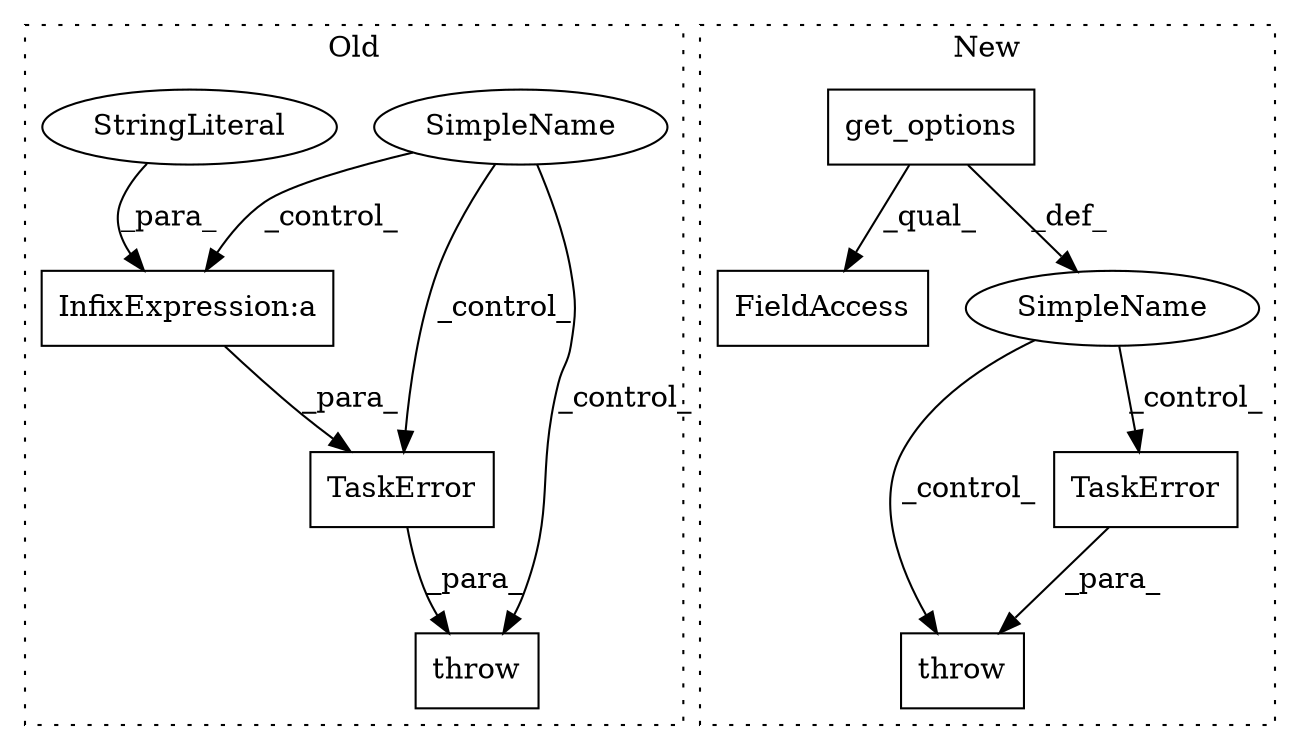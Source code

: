 digraph G {
subgraph cluster0 {
1 [label="throw" a="53" s="1710" l="6" shape="box"];
6 [label="TaskError" a="32" s="1716,1735" l="10,1" shape="box"];
8 [label="InfixExpression:a" a="27" s="1631" l="10" shape="box"];
9 [label="SimpleName" a="42" s="" l="" shape="ellipse"];
10 [label="StringLiteral" a="45" s="1589" l="42" shape="ellipse"];
label = "Old";
style="dotted";
}
subgraph cluster1 {
2 [label="get_options" a="32" s="1236" l="13" shape="box"];
3 [label="FieldAccess" a="22" s="1231" l="32" shape="box"];
4 [label="throw" a="53" s="1389" l="6" shape="box"];
5 [label="TaskError" a="32" s="1395,1473" l="10,1" shape="box"];
7 [label="SimpleName" a="42" s="" l="" shape="ellipse"];
label = "New";
style="dotted";
}
2 -> 7 [label="_def_"];
2 -> 3 [label="_qual_"];
5 -> 4 [label="_para_"];
6 -> 1 [label="_para_"];
7 -> 5 [label="_control_"];
7 -> 4 [label="_control_"];
8 -> 6 [label="_para_"];
9 -> 1 [label="_control_"];
9 -> 6 [label="_control_"];
9 -> 8 [label="_control_"];
10 -> 8 [label="_para_"];
}